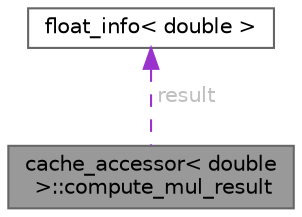 digraph "cache_accessor&lt; double &gt;::compute_mul_result"
{
 // LATEX_PDF_SIZE
  bgcolor="transparent";
  edge [fontname=Helvetica,fontsize=10,labelfontname=Helvetica,labelfontsize=10];
  node [fontname=Helvetica,fontsize=10,shape=box,height=0.2,width=0.4];
  Node1 [id="Node000001",label="cache_accessor\< double\l \>::compute_mul_result",height=0.2,width=0.4,color="gray40", fillcolor="grey60", style="filled", fontcolor="black",tooltip=" "];
  Node2 -> Node1 [id="edge1_Node000001_Node000002",dir="back",color="darkorchid3",style="dashed",tooltip=" ",label=" result",fontcolor="grey" ];
  Node2 [id="Node000002",label="float_info\< double \>",height=0.2,width=0.4,color="gray40", fillcolor="white", style="filled",URL="$structdetail_1_1dragonbox_1_1float__info_3_01double_01_4.html",tooltip=" "];
}
